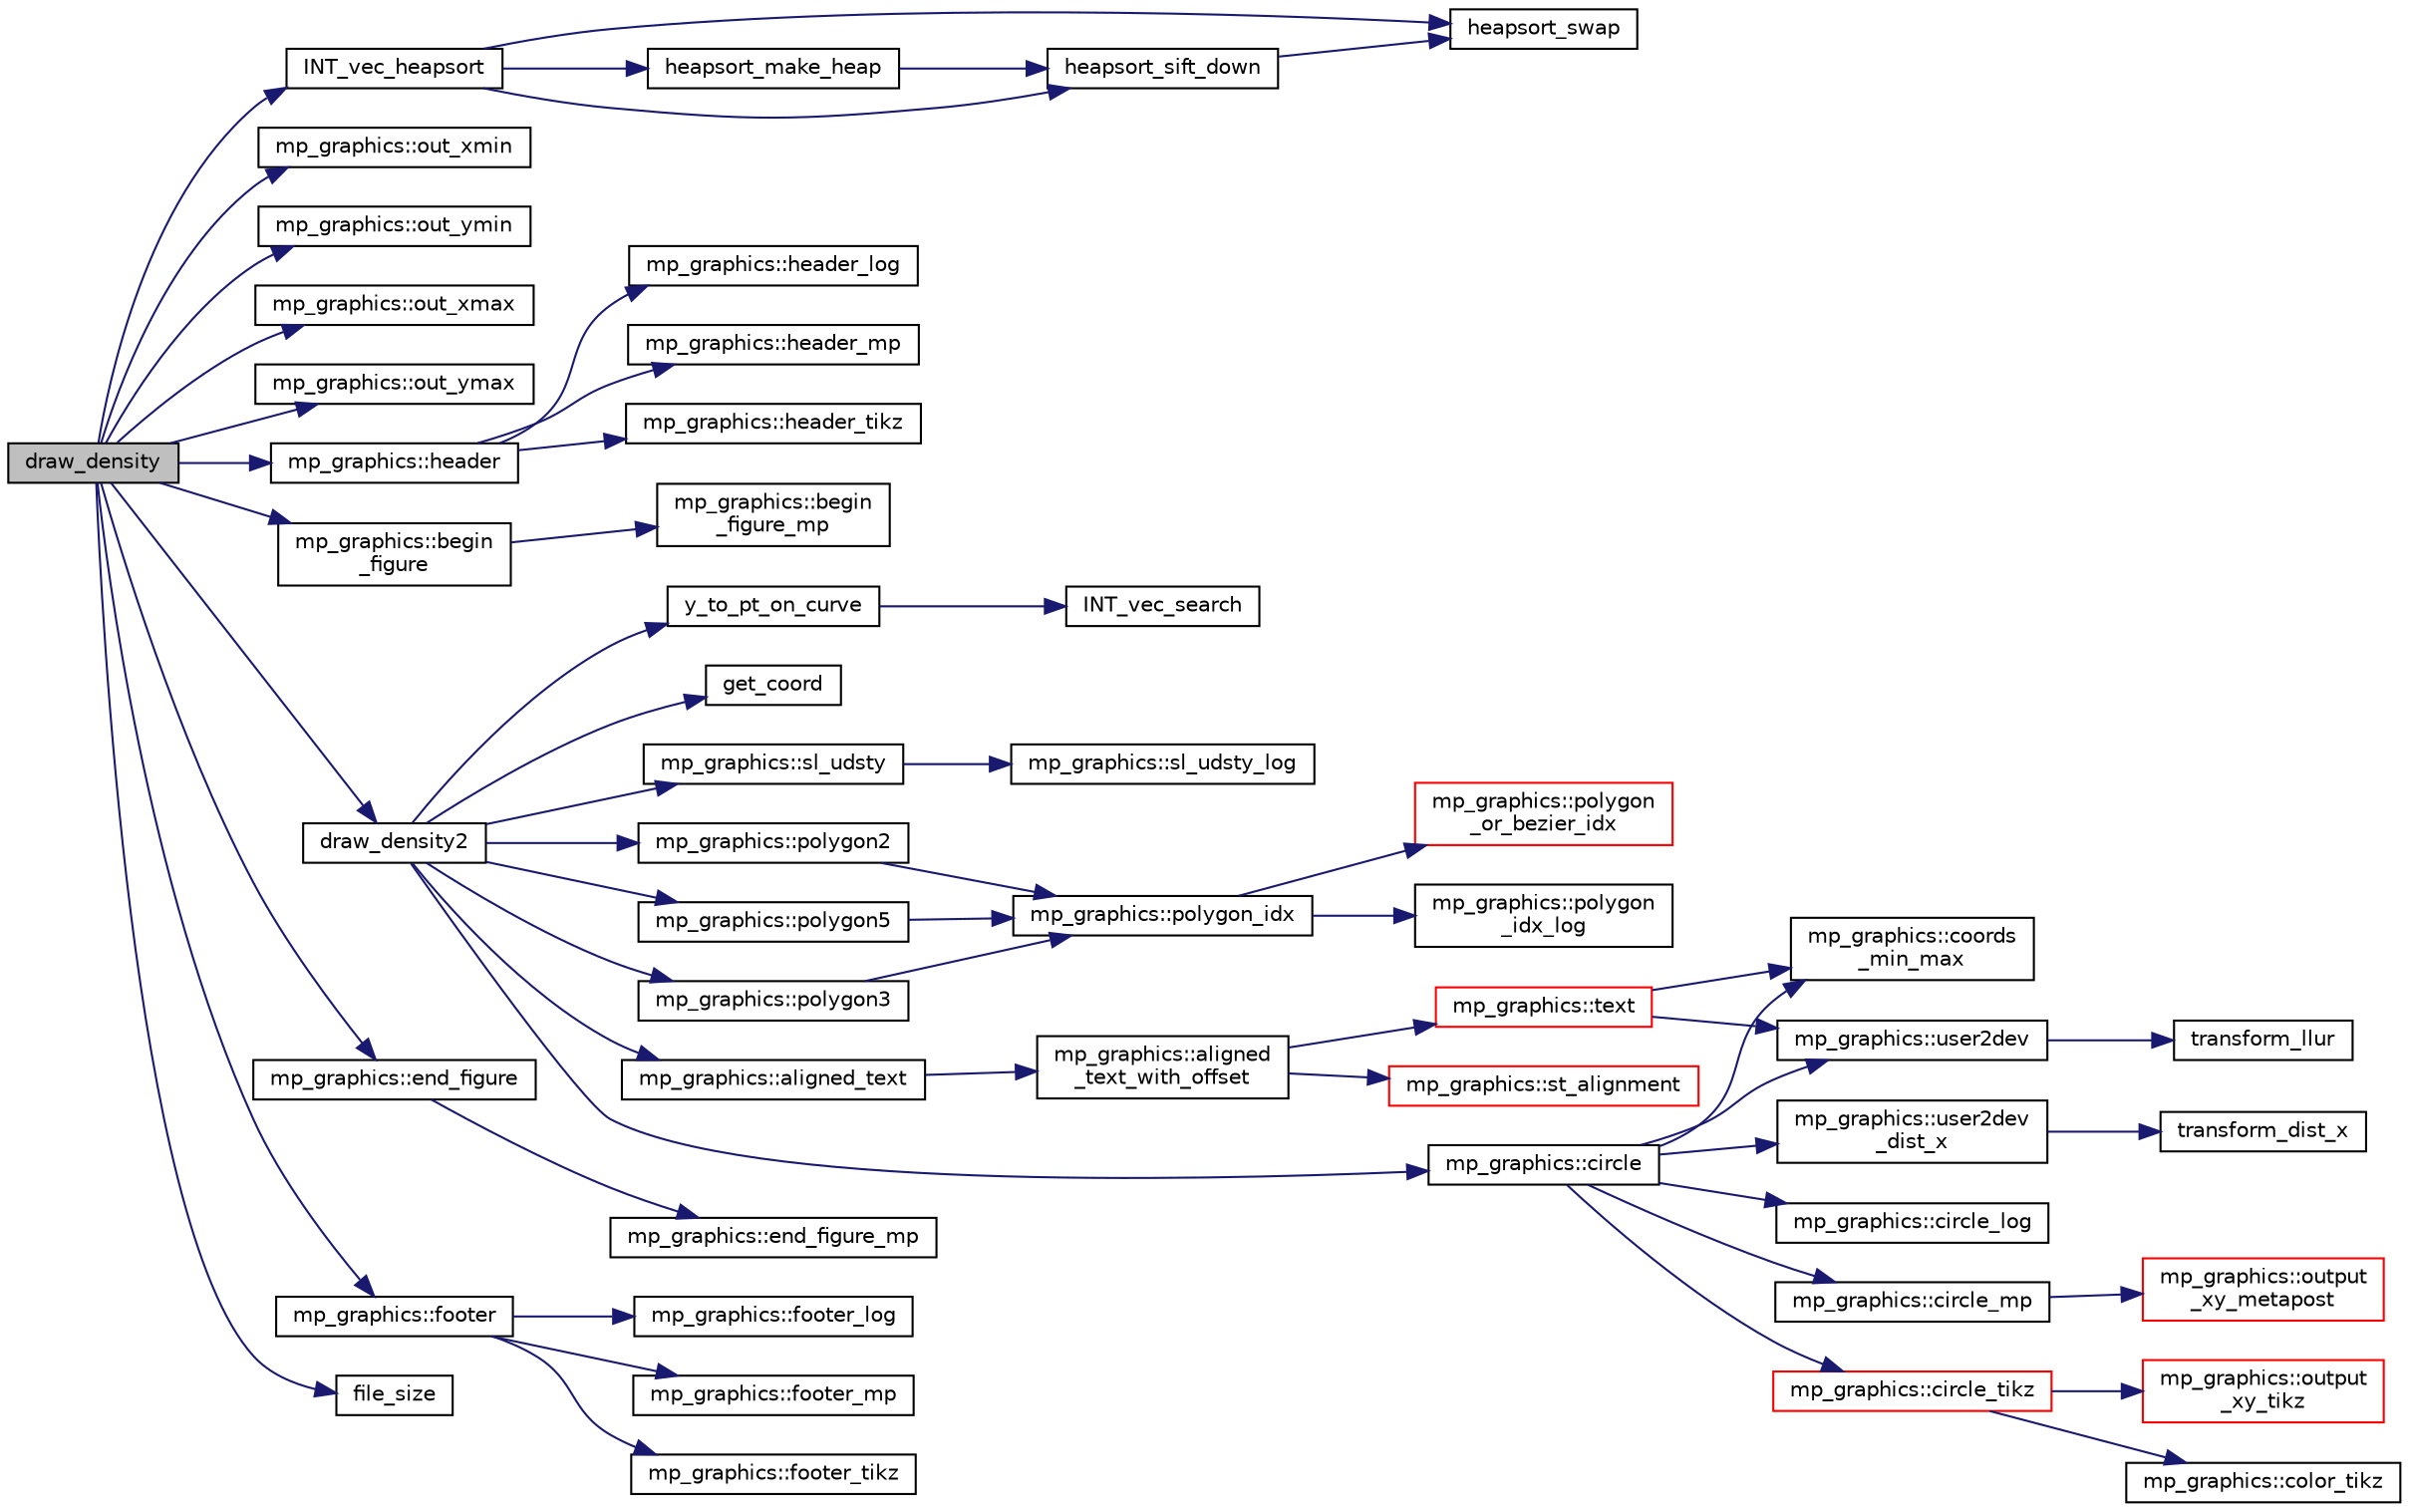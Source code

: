digraph "draw_density"
{
  edge [fontname="Helvetica",fontsize="10",labelfontname="Helvetica",labelfontsize="10"];
  node [fontname="Helvetica",fontsize="10",shape=record];
  rankdir="LR";
  Node102 [label="draw_density",height=0.2,width=0.4,color="black", fillcolor="grey75", style="filled", fontcolor="black"];
  Node102 -> Node103 [color="midnightblue",fontsize="10",style="solid",fontname="Helvetica"];
  Node103 [label="INT_vec_heapsort",height=0.2,width=0.4,color="black", fillcolor="white", style="filled",URL="$d5/de2/foundations_2data__structures_2data__structures_8h.html#a3590ad9987f801fbfc94634300182f39"];
  Node103 -> Node104 [color="midnightblue",fontsize="10",style="solid",fontname="Helvetica"];
  Node104 [label="heapsort_make_heap",height=0.2,width=0.4,color="black", fillcolor="white", style="filled",URL="$d4/dd7/sorting_8_c.html#a42f24453d7d77eeb1338ebd1a13cfdbb"];
  Node104 -> Node105 [color="midnightblue",fontsize="10",style="solid",fontname="Helvetica"];
  Node105 [label="heapsort_sift_down",height=0.2,width=0.4,color="black", fillcolor="white", style="filled",URL="$d4/dd7/sorting_8_c.html#a65cbb1a6a3f01f511673705437ddc18b"];
  Node105 -> Node106 [color="midnightblue",fontsize="10",style="solid",fontname="Helvetica"];
  Node106 [label="heapsort_swap",height=0.2,width=0.4,color="black", fillcolor="white", style="filled",URL="$d4/dd7/sorting_8_c.html#a8f048362e6065297b19b6975bcbbfcc6"];
  Node103 -> Node106 [color="midnightblue",fontsize="10",style="solid",fontname="Helvetica"];
  Node103 -> Node105 [color="midnightblue",fontsize="10",style="solid",fontname="Helvetica"];
  Node102 -> Node107 [color="midnightblue",fontsize="10",style="solid",fontname="Helvetica"];
  Node107 [label="mp_graphics::out_xmin",height=0.2,width=0.4,color="black", fillcolor="white", style="filled",URL="$da/d2c/classmp__graphics.html#a565bfb3987a4e246e3fd61d15c714ee7"];
  Node102 -> Node108 [color="midnightblue",fontsize="10",style="solid",fontname="Helvetica"];
  Node108 [label="mp_graphics::out_ymin",height=0.2,width=0.4,color="black", fillcolor="white", style="filled",URL="$da/d2c/classmp__graphics.html#a01d97c3ec8360a3c2244aa895e2b9c9e"];
  Node102 -> Node109 [color="midnightblue",fontsize="10",style="solid",fontname="Helvetica"];
  Node109 [label="mp_graphics::out_xmax",height=0.2,width=0.4,color="black", fillcolor="white", style="filled",URL="$da/d2c/classmp__graphics.html#af0f66267f65077db72afeb0ce0b8df31"];
  Node102 -> Node110 [color="midnightblue",fontsize="10",style="solid",fontname="Helvetica"];
  Node110 [label="mp_graphics::out_ymax",height=0.2,width=0.4,color="black", fillcolor="white", style="filled",URL="$da/d2c/classmp__graphics.html#a16d4b00f27d431c20c08840b6043cc7f"];
  Node102 -> Node111 [color="midnightblue",fontsize="10",style="solid",fontname="Helvetica"];
  Node111 [label="mp_graphics::header",height=0.2,width=0.4,color="black", fillcolor="white", style="filled",URL="$da/d2c/classmp__graphics.html#ad500b1cac8c75bf8a2f2ac78938c4e30"];
  Node111 -> Node112 [color="midnightblue",fontsize="10",style="solid",fontname="Helvetica"];
  Node112 [label="mp_graphics::header_log",height=0.2,width=0.4,color="black", fillcolor="white", style="filled",URL="$da/d2c/classmp__graphics.html#a001ad397d28bb3032a3201aac0896ce8"];
  Node111 -> Node113 [color="midnightblue",fontsize="10",style="solid",fontname="Helvetica"];
  Node113 [label="mp_graphics::header_mp",height=0.2,width=0.4,color="black", fillcolor="white", style="filled",URL="$da/d2c/classmp__graphics.html#ad08252e9be57fd9d484a80a1c3602969"];
  Node111 -> Node114 [color="midnightblue",fontsize="10",style="solid",fontname="Helvetica"];
  Node114 [label="mp_graphics::header_tikz",height=0.2,width=0.4,color="black", fillcolor="white", style="filled",URL="$da/d2c/classmp__graphics.html#a89a5fbf0e495443260399c1b6b3bb320"];
  Node102 -> Node115 [color="midnightblue",fontsize="10",style="solid",fontname="Helvetica"];
  Node115 [label="mp_graphics::begin\l_figure",height=0.2,width=0.4,color="black", fillcolor="white", style="filled",URL="$da/d2c/classmp__graphics.html#a5755257d778fb161984a756d0ad9c600"];
  Node115 -> Node116 [color="midnightblue",fontsize="10",style="solid",fontname="Helvetica"];
  Node116 [label="mp_graphics::begin\l_figure_mp",height=0.2,width=0.4,color="black", fillcolor="white", style="filled",URL="$da/d2c/classmp__graphics.html#aab98691d8a4a65a5ac8ed06e8f71c640"];
  Node102 -> Node117 [color="midnightblue",fontsize="10",style="solid",fontname="Helvetica"];
  Node117 [label="draw_density2",height=0.2,width=0.4,color="black", fillcolor="white", style="filled",URL="$de/dea/plot_8_c.html#a4325acc4eb31709cb6d3e5055c5196de"];
  Node117 -> Node118 [color="midnightblue",fontsize="10",style="solid",fontname="Helvetica"];
  Node118 [label="get_coord",height=0.2,width=0.4,color="black", fillcolor="white", style="filled",URL="$de/dea/plot_8_c.html#af4d988940317b2bed73e5b8e037510b4"];
  Node117 -> Node119 [color="midnightblue",fontsize="10",style="solid",fontname="Helvetica"];
  Node119 [label="mp_graphics::polygon3",height=0.2,width=0.4,color="black", fillcolor="white", style="filled",URL="$da/d2c/classmp__graphics.html#a3684948a4acc33c084d0a613ff065575"];
  Node119 -> Node120 [color="midnightblue",fontsize="10",style="solid",fontname="Helvetica"];
  Node120 [label="mp_graphics::polygon_idx",height=0.2,width=0.4,color="black", fillcolor="white", style="filled",URL="$da/d2c/classmp__graphics.html#a60729a478cad572ccb9df00b0f5988df"];
  Node120 -> Node121 [color="midnightblue",fontsize="10",style="solid",fontname="Helvetica"];
  Node121 [label="mp_graphics::polygon\l_idx_log",height=0.2,width=0.4,color="black", fillcolor="white", style="filled",URL="$da/d2c/classmp__graphics.html#aef990b1a5e84f4781ff613ce48fafe83"];
  Node120 -> Node122 [color="midnightblue",fontsize="10",style="solid",fontname="Helvetica"];
  Node122 [label="mp_graphics::polygon\l_or_bezier_idx",height=0.2,width=0.4,color="red", fillcolor="white", style="filled",URL="$da/d2c/classmp__graphics.html#ac67f20507b7b4f592e9ed90aaa1f472a"];
  Node117 -> Node135 [color="midnightblue",fontsize="10",style="solid",fontname="Helvetica"];
  Node135 [label="mp_graphics::polygon2",height=0.2,width=0.4,color="black", fillcolor="white", style="filled",URL="$da/d2c/classmp__graphics.html#ad4052be9dec4eeef879dcc8ca6d85d71"];
  Node135 -> Node120 [color="midnightblue",fontsize="10",style="solid",fontname="Helvetica"];
  Node117 -> Node136 [color="midnightblue",fontsize="10",style="solid",fontname="Helvetica"];
  Node136 [label="mp_graphics::polygon5",height=0.2,width=0.4,color="black", fillcolor="white", style="filled",URL="$da/d2c/classmp__graphics.html#a5c2a62f1331cc9f598c4faa8d1116dca"];
  Node136 -> Node120 [color="midnightblue",fontsize="10",style="solid",fontname="Helvetica"];
  Node117 -> Node137 [color="midnightblue",fontsize="10",style="solid",fontname="Helvetica"];
  Node137 [label="mp_graphics::aligned_text",height=0.2,width=0.4,color="black", fillcolor="white", style="filled",URL="$da/d2c/classmp__graphics.html#a52ca0d0e39640fe15c6a8bd8633c9e5a"];
  Node137 -> Node138 [color="midnightblue",fontsize="10",style="solid",fontname="Helvetica"];
  Node138 [label="mp_graphics::aligned\l_text_with_offset",height=0.2,width=0.4,color="black", fillcolor="white", style="filled",URL="$da/d2c/classmp__graphics.html#a3b5a8558ee721bd8b9ed36e732317679"];
  Node138 -> Node139 [color="midnightblue",fontsize="10",style="solid",fontname="Helvetica"];
  Node139 [label="mp_graphics::st_alignment",height=0.2,width=0.4,color="red", fillcolor="white", style="filled",URL="$da/d2c/classmp__graphics.html#ab897ac847368de2da4296c7f159cc5f9"];
  Node138 -> Node141 [color="midnightblue",fontsize="10",style="solid",fontname="Helvetica"];
  Node141 [label="mp_graphics::text",height=0.2,width=0.4,color="red", fillcolor="white", style="filled",URL="$da/d2c/classmp__graphics.html#ae92ece77cf1942bfee760d6cf854b74b"];
  Node141 -> Node124 [color="midnightblue",fontsize="10",style="solid",fontname="Helvetica"];
  Node124 [label="mp_graphics::coords\l_min_max",height=0.2,width=0.4,color="black", fillcolor="white", style="filled",URL="$da/d2c/classmp__graphics.html#afa0af74da2afd1d00b2eeb5e25b4f596"];
  Node141 -> Node125 [color="midnightblue",fontsize="10",style="solid",fontname="Helvetica"];
  Node125 [label="mp_graphics::user2dev",height=0.2,width=0.4,color="black", fillcolor="white", style="filled",URL="$da/d2c/classmp__graphics.html#af087f5f4b08c72f67f5e35cc312070fb"];
  Node125 -> Node126 [color="midnightblue",fontsize="10",style="solid",fontname="Helvetica"];
  Node126 [label="transform_llur",height=0.2,width=0.4,color="black", fillcolor="white", style="filled",URL="$d9/d29/draw_8_c.html#af38b139f64e19404b9a944c7188d4aff"];
  Node117 -> Node145 [color="midnightblue",fontsize="10",style="solid",fontname="Helvetica"];
  Node145 [label="y_to_pt_on_curve",height=0.2,width=0.4,color="black", fillcolor="white", style="filled",URL="$de/dea/plot_8_c.html#a25cd8bb49967f4fc27a128f5488831ce"];
  Node145 -> Node146 [color="midnightblue",fontsize="10",style="solid",fontname="Helvetica"];
  Node146 [label="INT_vec_search",height=0.2,width=0.4,color="black", fillcolor="white", style="filled",URL="$d5/de2/foundations_2data__structures_2data__structures_8h.html#ad103ef2316a1f671bdb68fd9cd9ba945"];
  Node117 -> Node147 [color="midnightblue",fontsize="10",style="solid",fontname="Helvetica"];
  Node147 [label="mp_graphics::circle",height=0.2,width=0.4,color="black", fillcolor="white", style="filled",URL="$da/d2c/classmp__graphics.html#a0e1e32cdfd93dd41678a1dda2671ab6e"];
  Node147 -> Node124 [color="midnightblue",fontsize="10",style="solid",fontname="Helvetica"];
  Node147 -> Node125 [color="midnightblue",fontsize="10",style="solid",fontname="Helvetica"];
  Node147 -> Node148 [color="midnightblue",fontsize="10",style="solid",fontname="Helvetica"];
  Node148 [label="mp_graphics::user2dev\l_dist_x",height=0.2,width=0.4,color="black", fillcolor="white", style="filled",URL="$da/d2c/classmp__graphics.html#a0c6b0bda2fbf3a7baa984eba08a87478"];
  Node148 -> Node149 [color="midnightblue",fontsize="10",style="solid",fontname="Helvetica"];
  Node149 [label="transform_dist_x",height=0.2,width=0.4,color="black", fillcolor="white", style="filled",URL="$d9/d29/draw_8_c.html#ae3c6c150bc6ef27101af4a6eb7e5b33a"];
  Node147 -> Node150 [color="midnightblue",fontsize="10",style="solid",fontname="Helvetica"];
  Node150 [label="mp_graphics::circle_log",height=0.2,width=0.4,color="black", fillcolor="white", style="filled",URL="$da/d2c/classmp__graphics.html#a39416f00c1c310a76936674cdff82e49"];
  Node147 -> Node151 [color="midnightblue",fontsize="10",style="solid",fontname="Helvetica"];
  Node151 [label="mp_graphics::circle_mp",height=0.2,width=0.4,color="black", fillcolor="white", style="filled",URL="$da/d2c/classmp__graphics.html#af45ff3b26ab8578a58b17b3507578fc2"];
  Node151 -> Node127 [color="midnightblue",fontsize="10",style="solid",fontname="Helvetica"];
  Node127 [label="mp_graphics::output\l_xy_metapost",height=0.2,width=0.4,color="red", fillcolor="white", style="filled",URL="$da/d2c/classmp__graphics.html#a564e7d2700489eed72ea865b3acc14db"];
  Node147 -> Node152 [color="midnightblue",fontsize="10",style="solid",fontname="Helvetica"];
  Node152 [label="mp_graphics::circle_tikz",height=0.2,width=0.4,color="red", fillcolor="white", style="filled",URL="$da/d2c/classmp__graphics.html#a2130247d7df0f51620ccc91d17b713f7"];
  Node152 -> Node131 [color="midnightblue",fontsize="10",style="solid",fontname="Helvetica"];
  Node131 [label="mp_graphics::color_tikz",height=0.2,width=0.4,color="black", fillcolor="white", style="filled",URL="$da/d2c/classmp__graphics.html#a55d0835caab08eaf3e409096bbb91d63"];
  Node152 -> Node132 [color="midnightblue",fontsize="10",style="solid",fontname="Helvetica"];
  Node132 [label="mp_graphics::output\l_xy_tikz",height=0.2,width=0.4,color="red", fillcolor="white", style="filled",URL="$da/d2c/classmp__graphics.html#a640800bc67fec9ed441b27c71461e9c6"];
  Node117 -> Node153 [color="midnightblue",fontsize="10",style="solid",fontname="Helvetica"];
  Node153 [label="mp_graphics::sl_udsty",height=0.2,width=0.4,color="black", fillcolor="white", style="filled",URL="$da/d2c/classmp__graphics.html#a66dd75ae04c9254e760ea479ee66946c"];
  Node153 -> Node154 [color="midnightblue",fontsize="10",style="solid",fontname="Helvetica"];
  Node154 [label="mp_graphics::sl_udsty_log",height=0.2,width=0.4,color="black", fillcolor="white", style="filled",URL="$da/d2c/classmp__graphics.html#ab64e78e5ca3f7432533461c116d207c5"];
  Node102 -> Node155 [color="midnightblue",fontsize="10",style="solid",fontname="Helvetica"];
  Node155 [label="mp_graphics::end_figure",height=0.2,width=0.4,color="black", fillcolor="white", style="filled",URL="$da/d2c/classmp__graphics.html#af7e758a9c83d809d033e1d18752d2925"];
  Node155 -> Node156 [color="midnightblue",fontsize="10",style="solid",fontname="Helvetica"];
  Node156 [label="mp_graphics::end_figure_mp",height=0.2,width=0.4,color="black", fillcolor="white", style="filled",URL="$da/d2c/classmp__graphics.html#a9689888a580c69708ba1ead311f4cd26"];
  Node102 -> Node157 [color="midnightblue",fontsize="10",style="solid",fontname="Helvetica"];
  Node157 [label="mp_graphics::footer",height=0.2,width=0.4,color="black", fillcolor="white", style="filled",URL="$da/d2c/classmp__graphics.html#a20ae36e3dae7401578c7623f73419fe8"];
  Node157 -> Node158 [color="midnightblue",fontsize="10",style="solid",fontname="Helvetica"];
  Node158 [label="mp_graphics::footer_log",height=0.2,width=0.4,color="black", fillcolor="white", style="filled",URL="$da/d2c/classmp__graphics.html#a24e948667d548c41a757285e7a22c2c0"];
  Node157 -> Node159 [color="midnightblue",fontsize="10",style="solid",fontname="Helvetica"];
  Node159 [label="mp_graphics::footer_mp",height=0.2,width=0.4,color="black", fillcolor="white", style="filled",URL="$da/d2c/classmp__graphics.html#a3667f25d3a90de957ede28f7aa95ac56"];
  Node157 -> Node160 [color="midnightblue",fontsize="10",style="solid",fontname="Helvetica"];
  Node160 [label="mp_graphics::footer_tikz",height=0.2,width=0.4,color="black", fillcolor="white", style="filled",URL="$da/d2c/classmp__graphics.html#a6cd32ee52e926c056c84756d5c5a8687"];
  Node102 -> Node161 [color="midnightblue",fontsize="10",style="solid",fontname="Helvetica"];
  Node161 [label="file_size",height=0.2,width=0.4,color="black", fillcolor="white", style="filled",URL="$df/dbf/sajeeb_8_c.html#a5c37cf5785204b6e9adf647dc14d0e50"];
}
